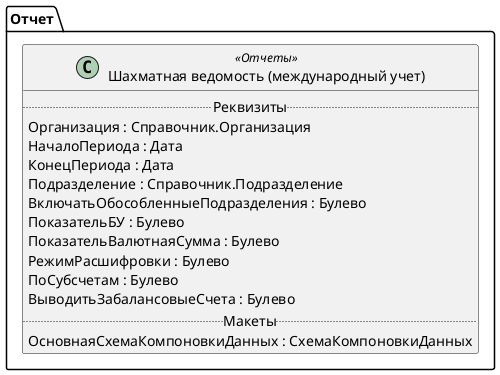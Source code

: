 ﻿@startuml ШахматнаяВедомостьМеждународный
'!include templates.wsd
'..\include templates.wsd
class Отчет.ШахматнаяВедомостьМеждународный as "Шахматная ведомость (международный учет)" <<Отчеты>>
{
..Реквизиты..
Организация : Справочник.Организация
НачалоПериода : Дата
КонецПериода : Дата
Подразделение : Справочник.Подразделение
ВключатьОбособленныеПодразделения : Булево
ПоказательБУ : Булево
ПоказательВалютнаяСумма : Булево
РежимРасшифровки : Булево
ПоСубсчетам : Булево
ВыводитьЗабалансовыеСчета : Булево
..Макеты..
ОсновнаяСхемаКомпоновкиДанных : СхемаКомпоновкиДанных
}
@enduml
